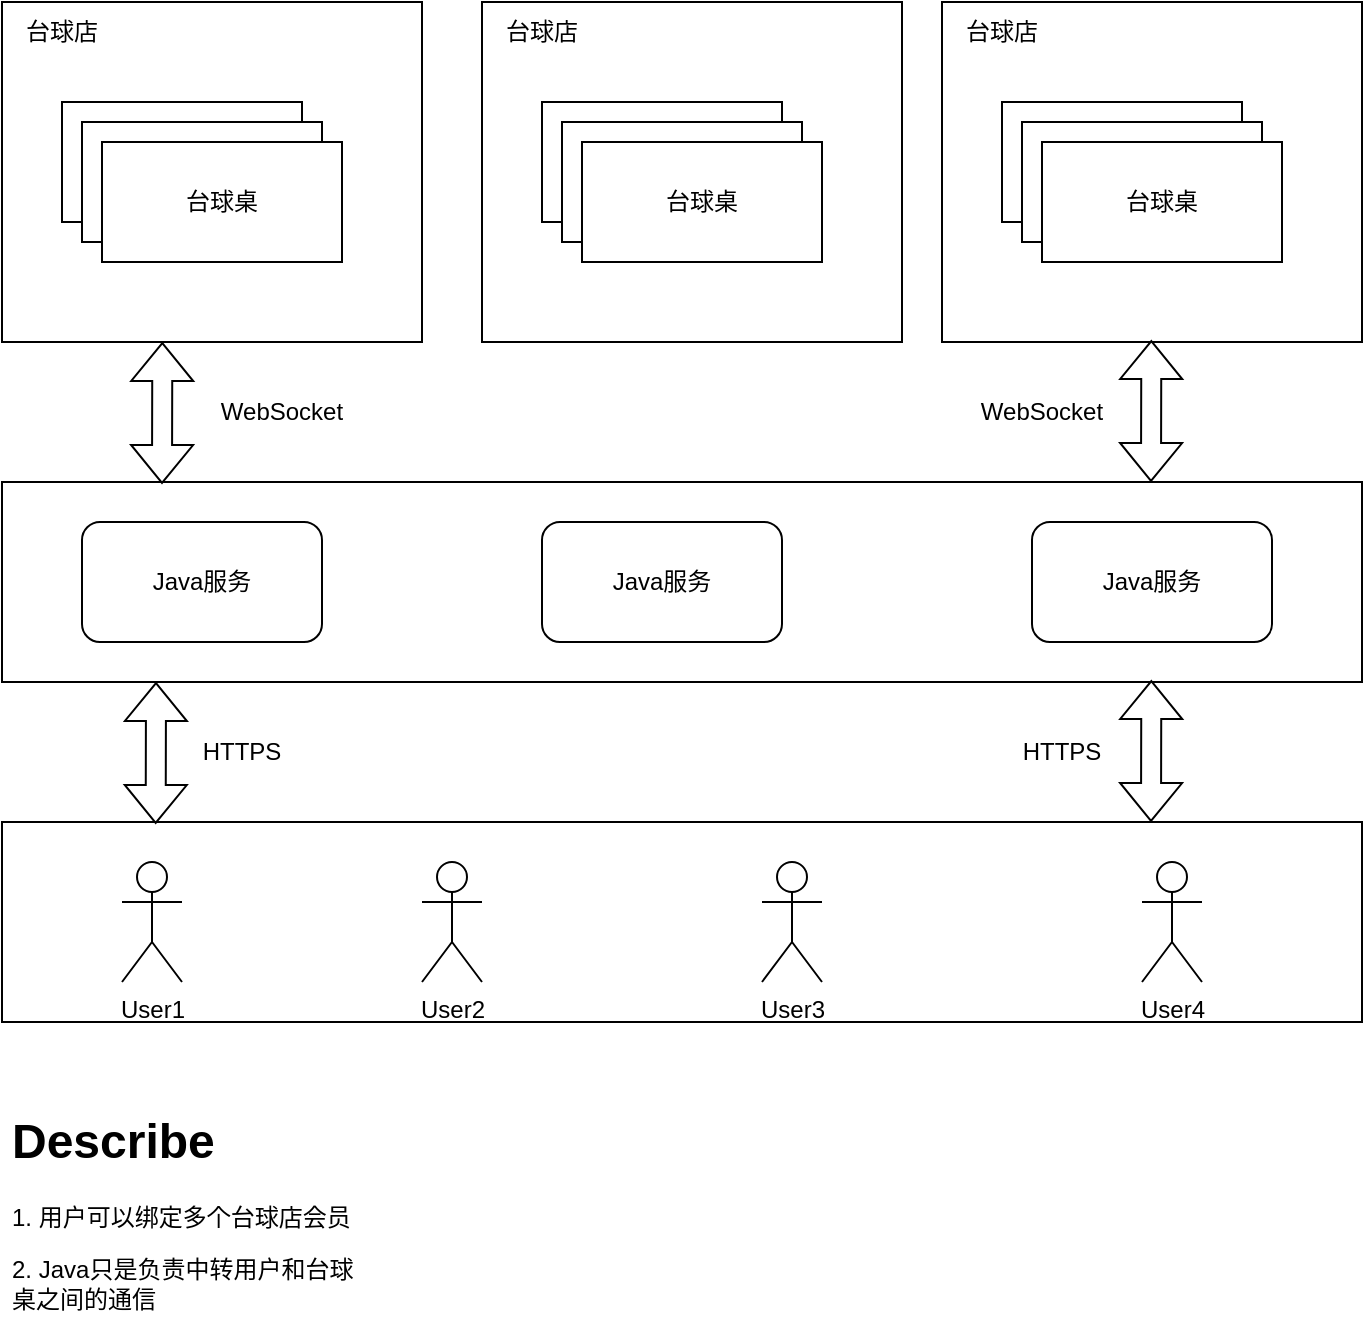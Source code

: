 <mxfile version="15.8.6" type="github">
  <diagram id="0GiVxWazIqdoX9tu2TJU" name="Page-1">
    <mxGraphModel dx="1554" dy="841" grid="1" gridSize="10" guides="1" tooltips="1" connect="1" arrows="1" fold="1" page="1" pageScale="1" pageWidth="827" pageHeight="1169" math="0" shadow="0">
      <root>
        <mxCell id="0" />
        <mxCell id="1" parent="0" />
        <mxCell id="v5tiwM8_qPNcchNK7BCx-10" value="" style="group" vertex="1" connectable="0" parent="1">
          <mxGeometry x="60" y="150" width="210" height="170" as="geometry" />
        </mxCell>
        <mxCell id="v5tiwM8_qPNcchNK7BCx-6" value="" style="rounded=0;whiteSpace=wrap;html=1;" vertex="1" parent="v5tiwM8_qPNcchNK7BCx-10">
          <mxGeometry width="210" height="170" as="geometry" />
        </mxCell>
        <mxCell id="v5tiwM8_qPNcchNK7BCx-7" value="" style="group" vertex="1" connectable="0" parent="v5tiwM8_qPNcchNK7BCx-10">
          <mxGeometry x="30" y="50" width="140" height="80" as="geometry" />
        </mxCell>
        <mxCell id="v5tiwM8_qPNcchNK7BCx-3" value="台球桌" style="rounded=0;whiteSpace=wrap;html=1;" vertex="1" parent="v5tiwM8_qPNcchNK7BCx-7">
          <mxGeometry width="120" height="60" as="geometry" />
        </mxCell>
        <mxCell id="v5tiwM8_qPNcchNK7BCx-4" value="台球桌" style="rounded=0;whiteSpace=wrap;html=1;" vertex="1" parent="v5tiwM8_qPNcchNK7BCx-7">
          <mxGeometry x="10" y="10" width="120" height="60" as="geometry" />
        </mxCell>
        <mxCell id="v5tiwM8_qPNcchNK7BCx-5" value="台球桌" style="rounded=0;whiteSpace=wrap;html=1;" vertex="1" parent="v5tiwM8_qPNcchNK7BCx-7">
          <mxGeometry x="20" y="20" width="120" height="60" as="geometry" />
        </mxCell>
        <mxCell id="v5tiwM8_qPNcchNK7BCx-8" value="台球店" style="text;html=1;strokeColor=none;fillColor=none;align=center;verticalAlign=middle;whiteSpace=wrap;rounded=0;" vertex="1" parent="v5tiwM8_qPNcchNK7BCx-10">
          <mxGeometry width="60" height="30" as="geometry" />
        </mxCell>
        <mxCell id="v5tiwM8_qPNcchNK7BCx-13" value="" style="group" vertex="1" connectable="0" parent="1">
          <mxGeometry x="300" y="150" width="210" height="170" as="geometry" />
        </mxCell>
        <mxCell id="v5tiwM8_qPNcchNK7BCx-14" value="" style="rounded=0;whiteSpace=wrap;html=1;" vertex="1" parent="v5tiwM8_qPNcchNK7BCx-13">
          <mxGeometry width="210" height="170" as="geometry" />
        </mxCell>
        <mxCell id="v5tiwM8_qPNcchNK7BCx-15" value="" style="group" vertex="1" connectable="0" parent="v5tiwM8_qPNcchNK7BCx-13">
          <mxGeometry x="30" y="50" width="140" height="80" as="geometry" />
        </mxCell>
        <mxCell id="v5tiwM8_qPNcchNK7BCx-16" value="台球桌" style="rounded=0;whiteSpace=wrap;html=1;" vertex="1" parent="v5tiwM8_qPNcchNK7BCx-15">
          <mxGeometry width="120" height="60" as="geometry" />
        </mxCell>
        <mxCell id="v5tiwM8_qPNcchNK7BCx-17" value="台球桌" style="rounded=0;whiteSpace=wrap;html=1;" vertex="1" parent="v5tiwM8_qPNcchNK7BCx-15">
          <mxGeometry x="10" y="10" width="120" height="60" as="geometry" />
        </mxCell>
        <mxCell id="v5tiwM8_qPNcchNK7BCx-18" value="台球桌" style="rounded=0;whiteSpace=wrap;html=1;" vertex="1" parent="v5tiwM8_qPNcchNK7BCx-15">
          <mxGeometry x="20" y="20" width="120" height="60" as="geometry" />
        </mxCell>
        <mxCell id="v5tiwM8_qPNcchNK7BCx-19" value="台球店" style="text;html=1;strokeColor=none;fillColor=none;align=center;verticalAlign=middle;whiteSpace=wrap;rounded=0;" vertex="1" parent="v5tiwM8_qPNcchNK7BCx-13">
          <mxGeometry width="60" height="30" as="geometry" />
        </mxCell>
        <mxCell id="v5tiwM8_qPNcchNK7BCx-20" value="" style="group" vertex="1" connectable="0" parent="1">
          <mxGeometry x="530" y="150" width="210" height="170" as="geometry" />
        </mxCell>
        <mxCell id="v5tiwM8_qPNcchNK7BCx-21" value="" style="rounded=0;whiteSpace=wrap;html=1;" vertex="1" parent="v5tiwM8_qPNcchNK7BCx-20">
          <mxGeometry width="210" height="170" as="geometry" />
        </mxCell>
        <mxCell id="v5tiwM8_qPNcchNK7BCx-22" value="" style="group" vertex="1" connectable="0" parent="v5tiwM8_qPNcchNK7BCx-20">
          <mxGeometry x="30" y="50" width="140" height="80" as="geometry" />
        </mxCell>
        <mxCell id="v5tiwM8_qPNcchNK7BCx-23" value="台球桌" style="rounded=0;whiteSpace=wrap;html=1;" vertex="1" parent="v5tiwM8_qPNcchNK7BCx-22">
          <mxGeometry width="120" height="60" as="geometry" />
        </mxCell>
        <mxCell id="v5tiwM8_qPNcchNK7BCx-24" value="台球桌" style="rounded=0;whiteSpace=wrap;html=1;" vertex="1" parent="v5tiwM8_qPNcchNK7BCx-22">
          <mxGeometry x="10" y="10" width="120" height="60" as="geometry" />
        </mxCell>
        <mxCell id="v5tiwM8_qPNcchNK7BCx-25" value="台球桌" style="rounded=0;whiteSpace=wrap;html=1;" vertex="1" parent="v5tiwM8_qPNcchNK7BCx-22">
          <mxGeometry x="20" y="20" width="120" height="60" as="geometry" />
        </mxCell>
        <mxCell id="v5tiwM8_qPNcchNK7BCx-26" value="台球店" style="text;html=1;strokeColor=none;fillColor=none;align=center;verticalAlign=middle;whiteSpace=wrap;rounded=0;" vertex="1" parent="v5tiwM8_qPNcchNK7BCx-20">
          <mxGeometry width="60" height="30" as="geometry" />
        </mxCell>
        <mxCell id="v5tiwM8_qPNcchNK7BCx-27" value="" style="rounded=0;whiteSpace=wrap;html=1;" vertex="1" parent="1">
          <mxGeometry x="60" y="390" width="680" height="100" as="geometry" />
        </mxCell>
        <mxCell id="v5tiwM8_qPNcchNK7BCx-28" value="" style="rounded=0;whiteSpace=wrap;html=1;" vertex="1" parent="1">
          <mxGeometry x="60" y="560" width="680" height="100" as="geometry" />
        </mxCell>
        <mxCell id="v5tiwM8_qPNcchNK7BCx-29" value="" style="shape=flexArrow;endArrow=classic;startArrow=classic;html=1;rounded=0;exitX=0.113;exitY=0.01;exitDx=0;exitDy=0;exitPerimeter=0;" edge="1" parent="1" source="v5tiwM8_qPNcchNK7BCx-28">
          <mxGeometry width="100" height="100" relative="1" as="geometry">
            <mxPoint x="40" y="610" as="sourcePoint" />
            <mxPoint x="137" y="490" as="targetPoint" />
          </mxGeometry>
        </mxCell>
        <mxCell id="v5tiwM8_qPNcchNK7BCx-30" value="" style="shape=flexArrow;endArrow=classic;startArrow=classic;html=1;rounded=0;exitX=0.113;exitY=0.01;exitDx=0;exitDy=0;exitPerimeter=0;" edge="1" parent="1">
          <mxGeometry width="100" height="100" relative="1" as="geometry">
            <mxPoint x="634.5" y="560" as="sourcePoint" />
            <mxPoint x="634.66" y="489" as="targetPoint" />
          </mxGeometry>
        </mxCell>
        <mxCell id="v5tiwM8_qPNcchNK7BCx-32" value="" style="shape=flexArrow;endArrow=classic;startArrow=classic;html=1;rounded=0;exitX=0.113;exitY=0.01;exitDx=0;exitDy=0;exitPerimeter=0;" edge="1" parent="1">
          <mxGeometry width="100" height="100" relative="1" as="geometry">
            <mxPoint x="634.5" y="390" as="sourcePoint" />
            <mxPoint x="634.66" y="319" as="targetPoint" />
          </mxGeometry>
        </mxCell>
        <mxCell id="v5tiwM8_qPNcchNK7BCx-33" value="" style="shape=flexArrow;endArrow=classic;startArrow=classic;html=1;rounded=0;exitX=0.113;exitY=0.01;exitDx=0;exitDy=0;exitPerimeter=0;" edge="1" parent="1">
          <mxGeometry width="100" height="100" relative="1" as="geometry">
            <mxPoint x="140" y="391" as="sourcePoint" />
            <mxPoint x="140.16" y="320" as="targetPoint" />
          </mxGeometry>
        </mxCell>
        <mxCell id="v5tiwM8_qPNcchNK7BCx-34" value="Java服务" style="rounded=1;whiteSpace=wrap;html=1;" vertex="1" parent="1">
          <mxGeometry x="100" y="410" width="120" height="60" as="geometry" />
        </mxCell>
        <mxCell id="v5tiwM8_qPNcchNK7BCx-35" value="Java服务" style="rounded=1;whiteSpace=wrap;html=1;" vertex="1" parent="1">
          <mxGeometry x="330" y="410" width="120" height="60" as="geometry" />
        </mxCell>
        <mxCell id="v5tiwM8_qPNcchNK7BCx-36" value="Java服务" style="rounded=1;whiteSpace=wrap;html=1;" vertex="1" parent="1">
          <mxGeometry x="575" y="410" width="120" height="60" as="geometry" />
        </mxCell>
        <mxCell id="v5tiwM8_qPNcchNK7BCx-37" value="WebSocket" style="text;html=1;strokeColor=none;fillColor=none;align=center;verticalAlign=middle;whiteSpace=wrap;rounded=0;" vertex="1" parent="1">
          <mxGeometry x="170" y="340" width="60" height="30" as="geometry" />
        </mxCell>
        <mxCell id="v5tiwM8_qPNcchNK7BCx-38" value="WebSocket" style="text;html=1;strokeColor=none;fillColor=none;align=center;verticalAlign=middle;whiteSpace=wrap;rounded=0;" vertex="1" parent="1">
          <mxGeometry x="550" y="340" width="60" height="30" as="geometry" />
        </mxCell>
        <mxCell id="v5tiwM8_qPNcchNK7BCx-39" value="HTTPS" style="text;html=1;strokeColor=none;fillColor=none;align=center;verticalAlign=middle;whiteSpace=wrap;rounded=0;" vertex="1" parent="1">
          <mxGeometry x="150" y="510" width="60" height="30" as="geometry" />
        </mxCell>
        <mxCell id="v5tiwM8_qPNcchNK7BCx-40" value="HTTPS" style="text;html=1;strokeColor=none;fillColor=none;align=center;verticalAlign=middle;whiteSpace=wrap;rounded=0;" vertex="1" parent="1">
          <mxGeometry x="560" y="510" width="60" height="30" as="geometry" />
        </mxCell>
        <mxCell id="v5tiwM8_qPNcchNK7BCx-41" value="User1" style="shape=umlActor;verticalLabelPosition=bottom;verticalAlign=top;html=1;outlineConnect=0;" vertex="1" parent="1">
          <mxGeometry x="120" y="580" width="30" height="60" as="geometry" />
        </mxCell>
        <mxCell id="v5tiwM8_qPNcchNK7BCx-42" value="User2" style="shape=umlActor;verticalLabelPosition=bottom;verticalAlign=top;html=1;outlineConnect=0;" vertex="1" parent="1">
          <mxGeometry x="270" y="580" width="30" height="60" as="geometry" />
        </mxCell>
        <mxCell id="v5tiwM8_qPNcchNK7BCx-43" value="User3" style="shape=umlActor;verticalLabelPosition=bottom;verticalAlign=top;html=1;outlineConnect=0;" vertex="1" parent="1">
          <mxGeometry x="440" y="580" width="30" height="60" as="geometry" />
        </mxCell>
        <mxCell id="v5tiwM8_qPNcchNK7BCx-44" value="User4" style="shape=umlActor;verticalLabelPosition=bottom;verticalAlign=top;html=1;outlineConnect=0;" vertex="1" parent="1">
          <mxGeometry x="630" y="580" width="30" height="60" as="geometry" />
        </mxCell>
        <mxCell id="v5tiwM8_qPNcchNK7BCx-47" value="&lt;h1&gt;Describe&lt;/h1&gt;&lt;p&gt;1. 用户可以绑定多个台球店会员&lt;/p&gt;&lt;p&gt;2. Java只是负责中转用户和台球桌之间的通信&lt;/p&gt;" style="text;html=1;strokeColor=none;fillColor=none;spacing=5;spacingTop=-20;whiteSpace=wrap;overflow=hidden;rounded=0;" vertex="1" parent="1">
          <mxGeometry x="60" y="700" width="190" height="120" as="geometry" />
        </mxCell>
      </root>
    </mxGraphModel>
  </diagram>
</mxfile>
